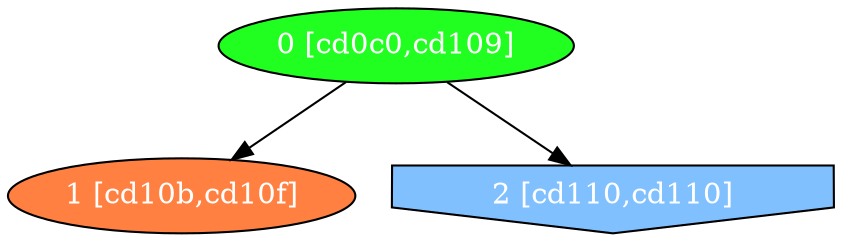 diGraph libnss3{
	libnss3_0  [style=filled fillcolor="#20FF20" fontcolor="#ffffff" shape=oval label="0 [cd0c0,cd109]"]
	libnss3_1  [style=filled fillcolor="#FF8040" fontcolor="#ffffff" shape=oval label="1 [cd10b,cd10f]"]
	libnss3_2  [style=filled fillcolor="#80C0FF" fontcolor="#ffffff" shape=invhouse label="2 [cd110,cd110]"]

	libnss3_0 -> libnss3_1
	libnss3_0 -> libnss3_2
}